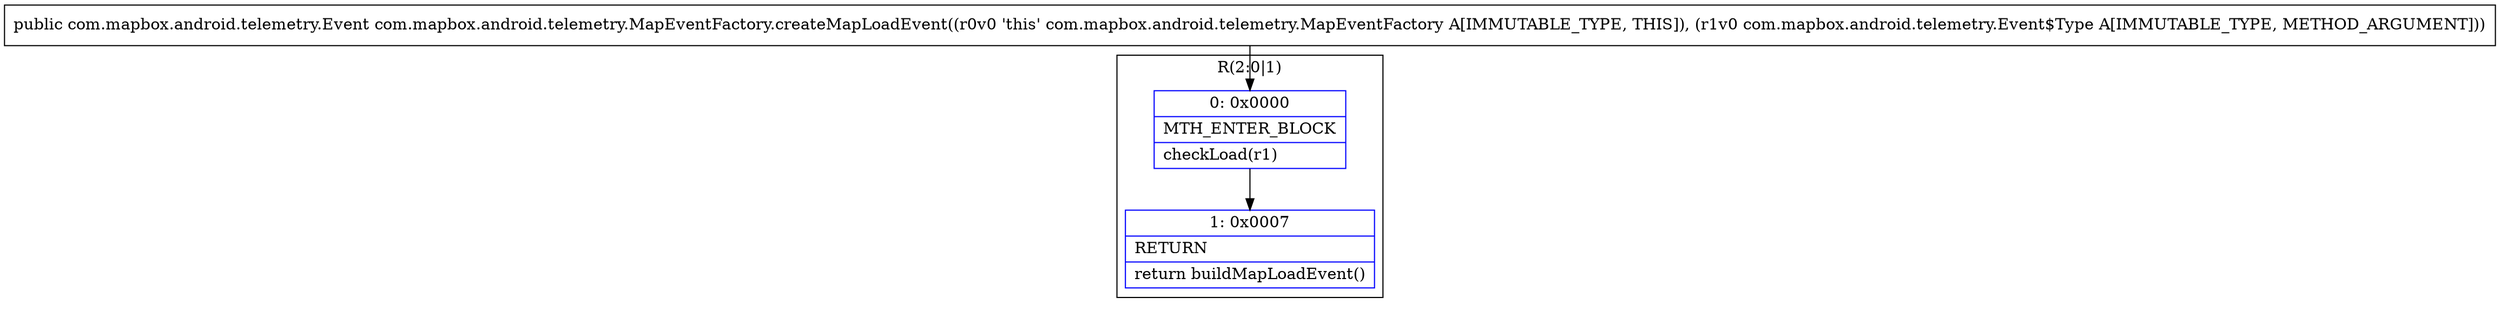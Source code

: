 digraph "CFG forcom.mapbox.android.telemetry.MapEventFactory.createMapLoadEvent(Lcom\/mapbox\/android\/telemetry\/Event$Type;)Lcom\/mapbox\/android\/telemetry\/Event;" {
subgraph cluster_Region_218870173 {
label = "R(2:0|1)";
node [shape=record,color=blue];
Node_0 [shape=record,label="{0\:\ 0x0000|MTH_ENTER_BLOCK\l|checkLoad(r1)\l}"];
Node_1 [shape=record,label="{1\:\ 0x0007|RETURN\l|return buildMapLoadEvent()\l}"];
}
MethodNode[shape=record,label="{public com.mapbox.android.telemetry.Event com.mapbox.android.telemetry.MapEventFactory.createMapLoadEvent((r0v0 'this' com.mapbox.android.telemetry.MapEventFactory A[IMMUTABLE_TYPE, THIS]), (r1v0 com.mapbox.android.telemetry.Event$Type A[IMMUTABLE_TYPE, METHOD_ARGUMENT])) }"];
MethodNode -> Node_0;
Node_0 -> Node_1;
}

